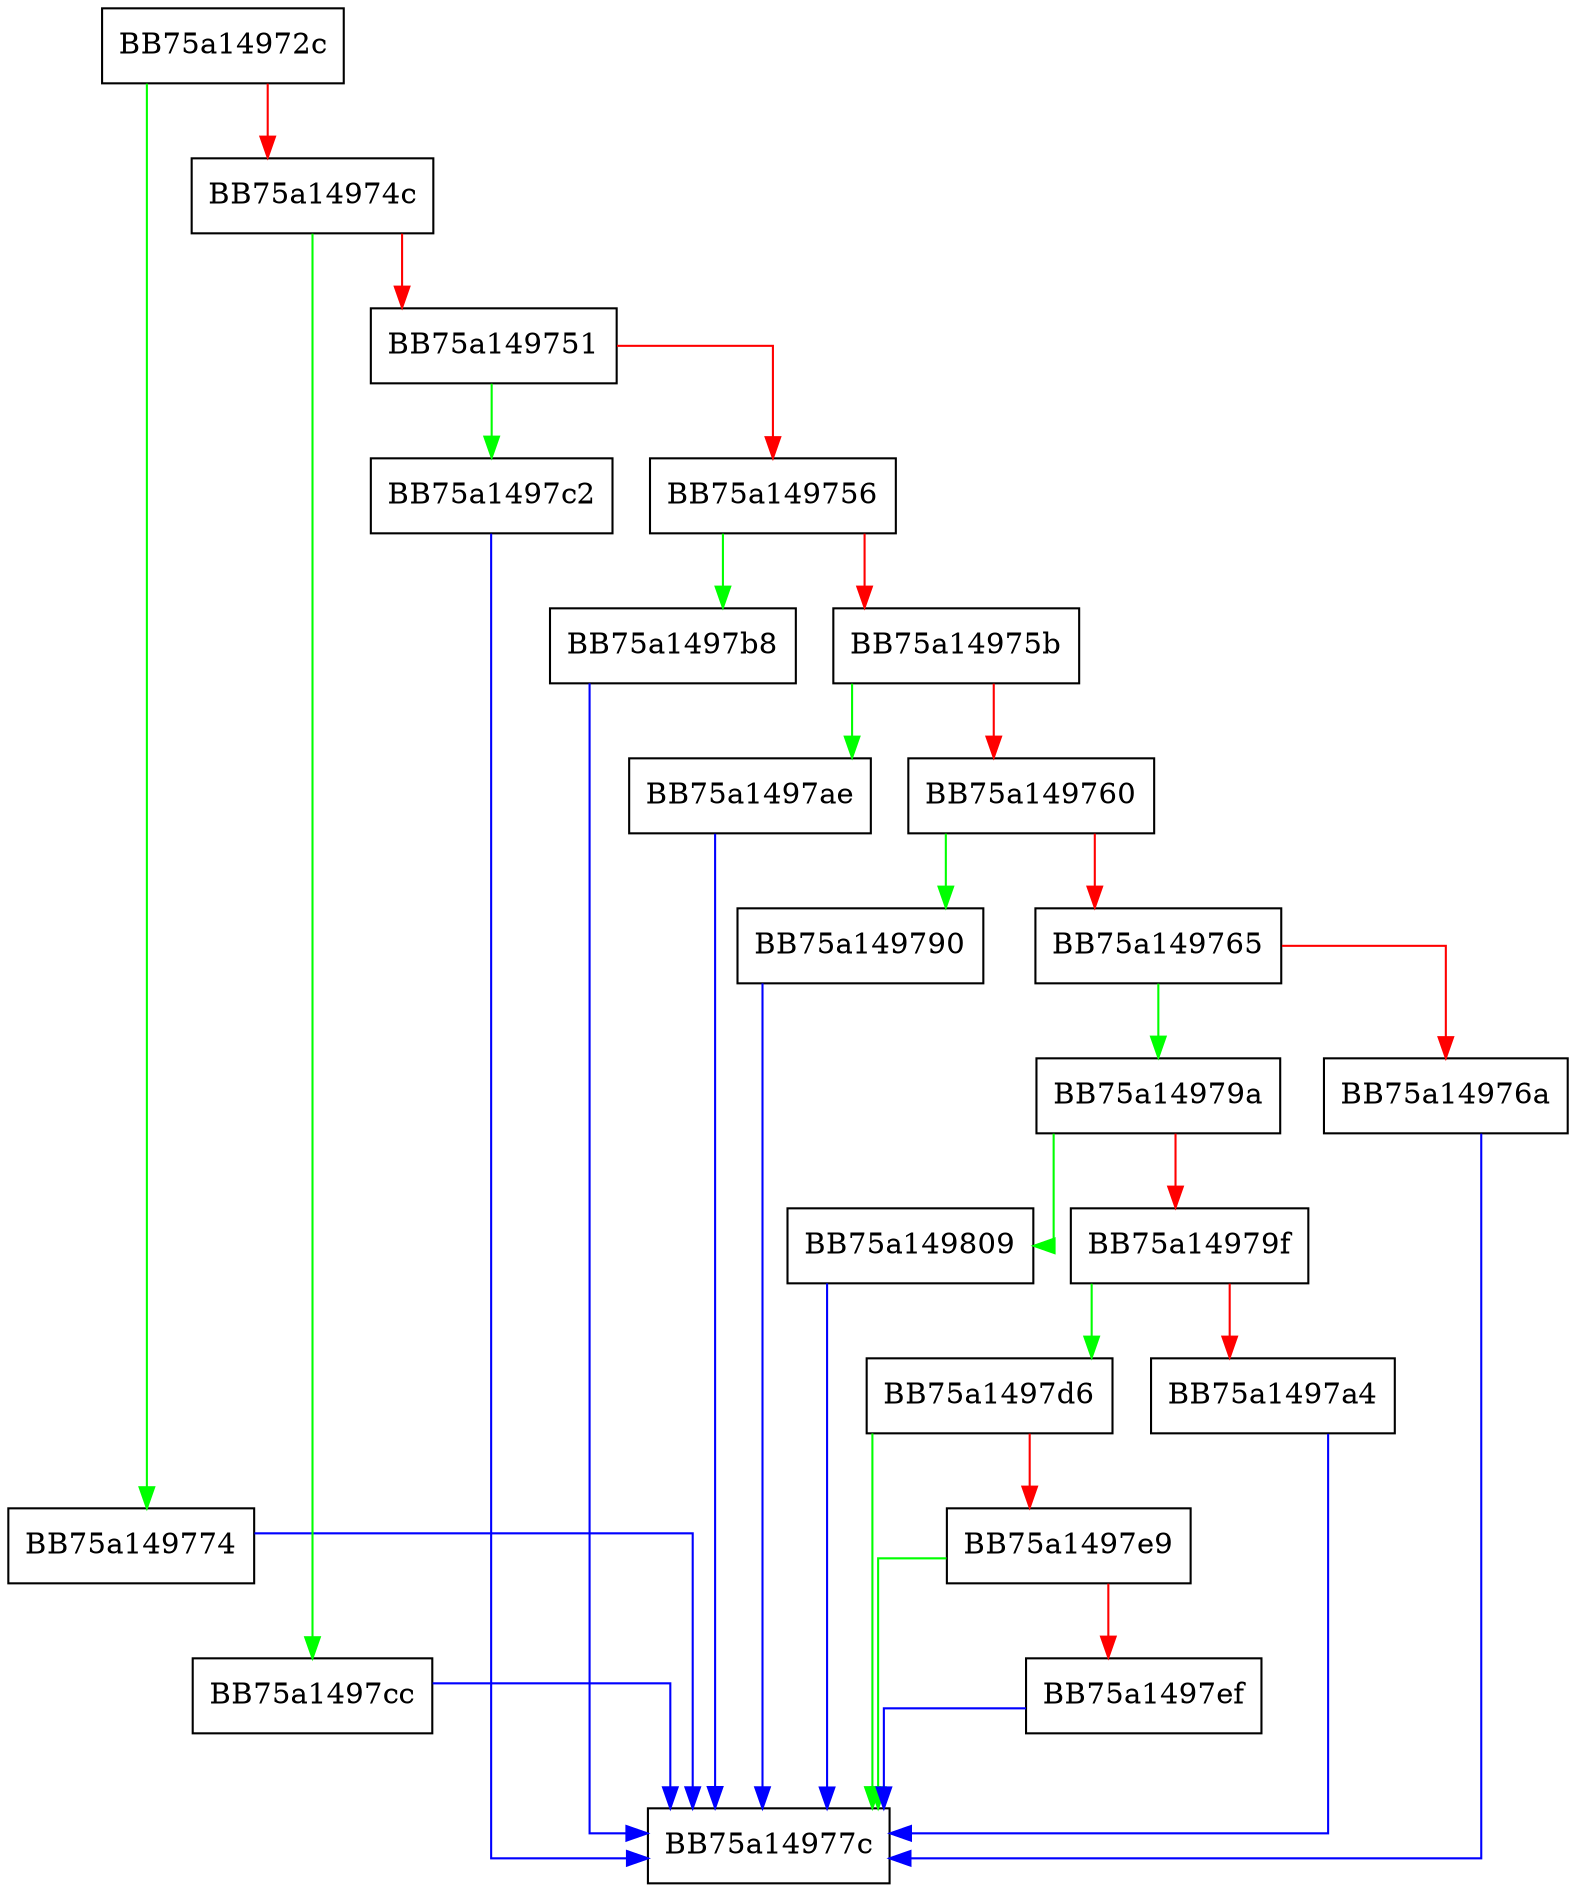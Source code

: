 digraph SetTime {
  node [shape="box"];
  graph [splines=ortho];
  BB75a14972c -> BB75a149774 [color="green"];
  BB75a14972c -> BB75a14974c [color="red"];
  BB75a14974c -> BB75a1497cc [color="green"];
  BB75a14974c -> BB75a149751 [color="red"];
  BB75a149751 -> BB75a1497c2 [color="green"];
  BB75a149751 -> BB75a149756 [color="red"];
  BB75a149756 -> BB75a1497b8 [color="green"];
  BB75a149756 -> BB75a14975b [color="red"];
  BB75a14975b -> BB75a1497ae [color="green"];
  BB75a14975b -> BB75a149760 [color="red"];
  BB75a149760 -> BB75a149790 [color="green"];
  BB75a149760 -> BB75a149765 [color="red"];
  BB75a149765 -> BB75a14979a [color="green"];
  BB75a149765 -> BB75a14976a [color="red"];
  BB75a14976a -> BB75a14977c [color="blue"];
  BB75a149774 -> BB75a14977c [color="blue"];
  BB75a149790 -> BB75a14977c [color="blue"];
  BB75a14979a -> BB75a149809 [color="green"];
  BB75a14979a -> BB75a14979f [color="red"];
  BB75a14979f -> BB75a1497d6 [color="green"];
  BB75a14979f -> BB75a1497a4 [color="red"];
  BB75a1497a4 -> BB75a14977c [color="blue"];
  BB75a1497ae -> BB75a14977c [color="blue"];
  BB75a1497b8 -> BB75a14977c [color="blue"];
  BB75a1497c2 -> BB75a14977c [color="blue"];
  BB75a1497cc -> BB75a14977c [color="blue"];
  BB75a1497d6 -> BB75a14977c [color="green"];
  BB75a1497d6 -> BB75a1497e9 [color="red"];
  BB75a1497e9 -> BB75a14977c [color="green"];
  BB75a1497e9 -> BB75a1497ef [color="red"];
  BB75a1497ef -> BB75a14977c [color="blue"];
  BB75a149809 -> BB75a14977c [color="blue"];
}